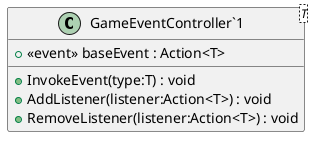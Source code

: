 @startuml
class "GameEventController`1"<T> {
    +  <<event>> baseEvent : Action<T> 
    + InvokeEvent(type:T) : void
    + AddListener(listener:Action<T>) : void
    + RemoveListener(listener:Action<T>) : void
}
@enduml
